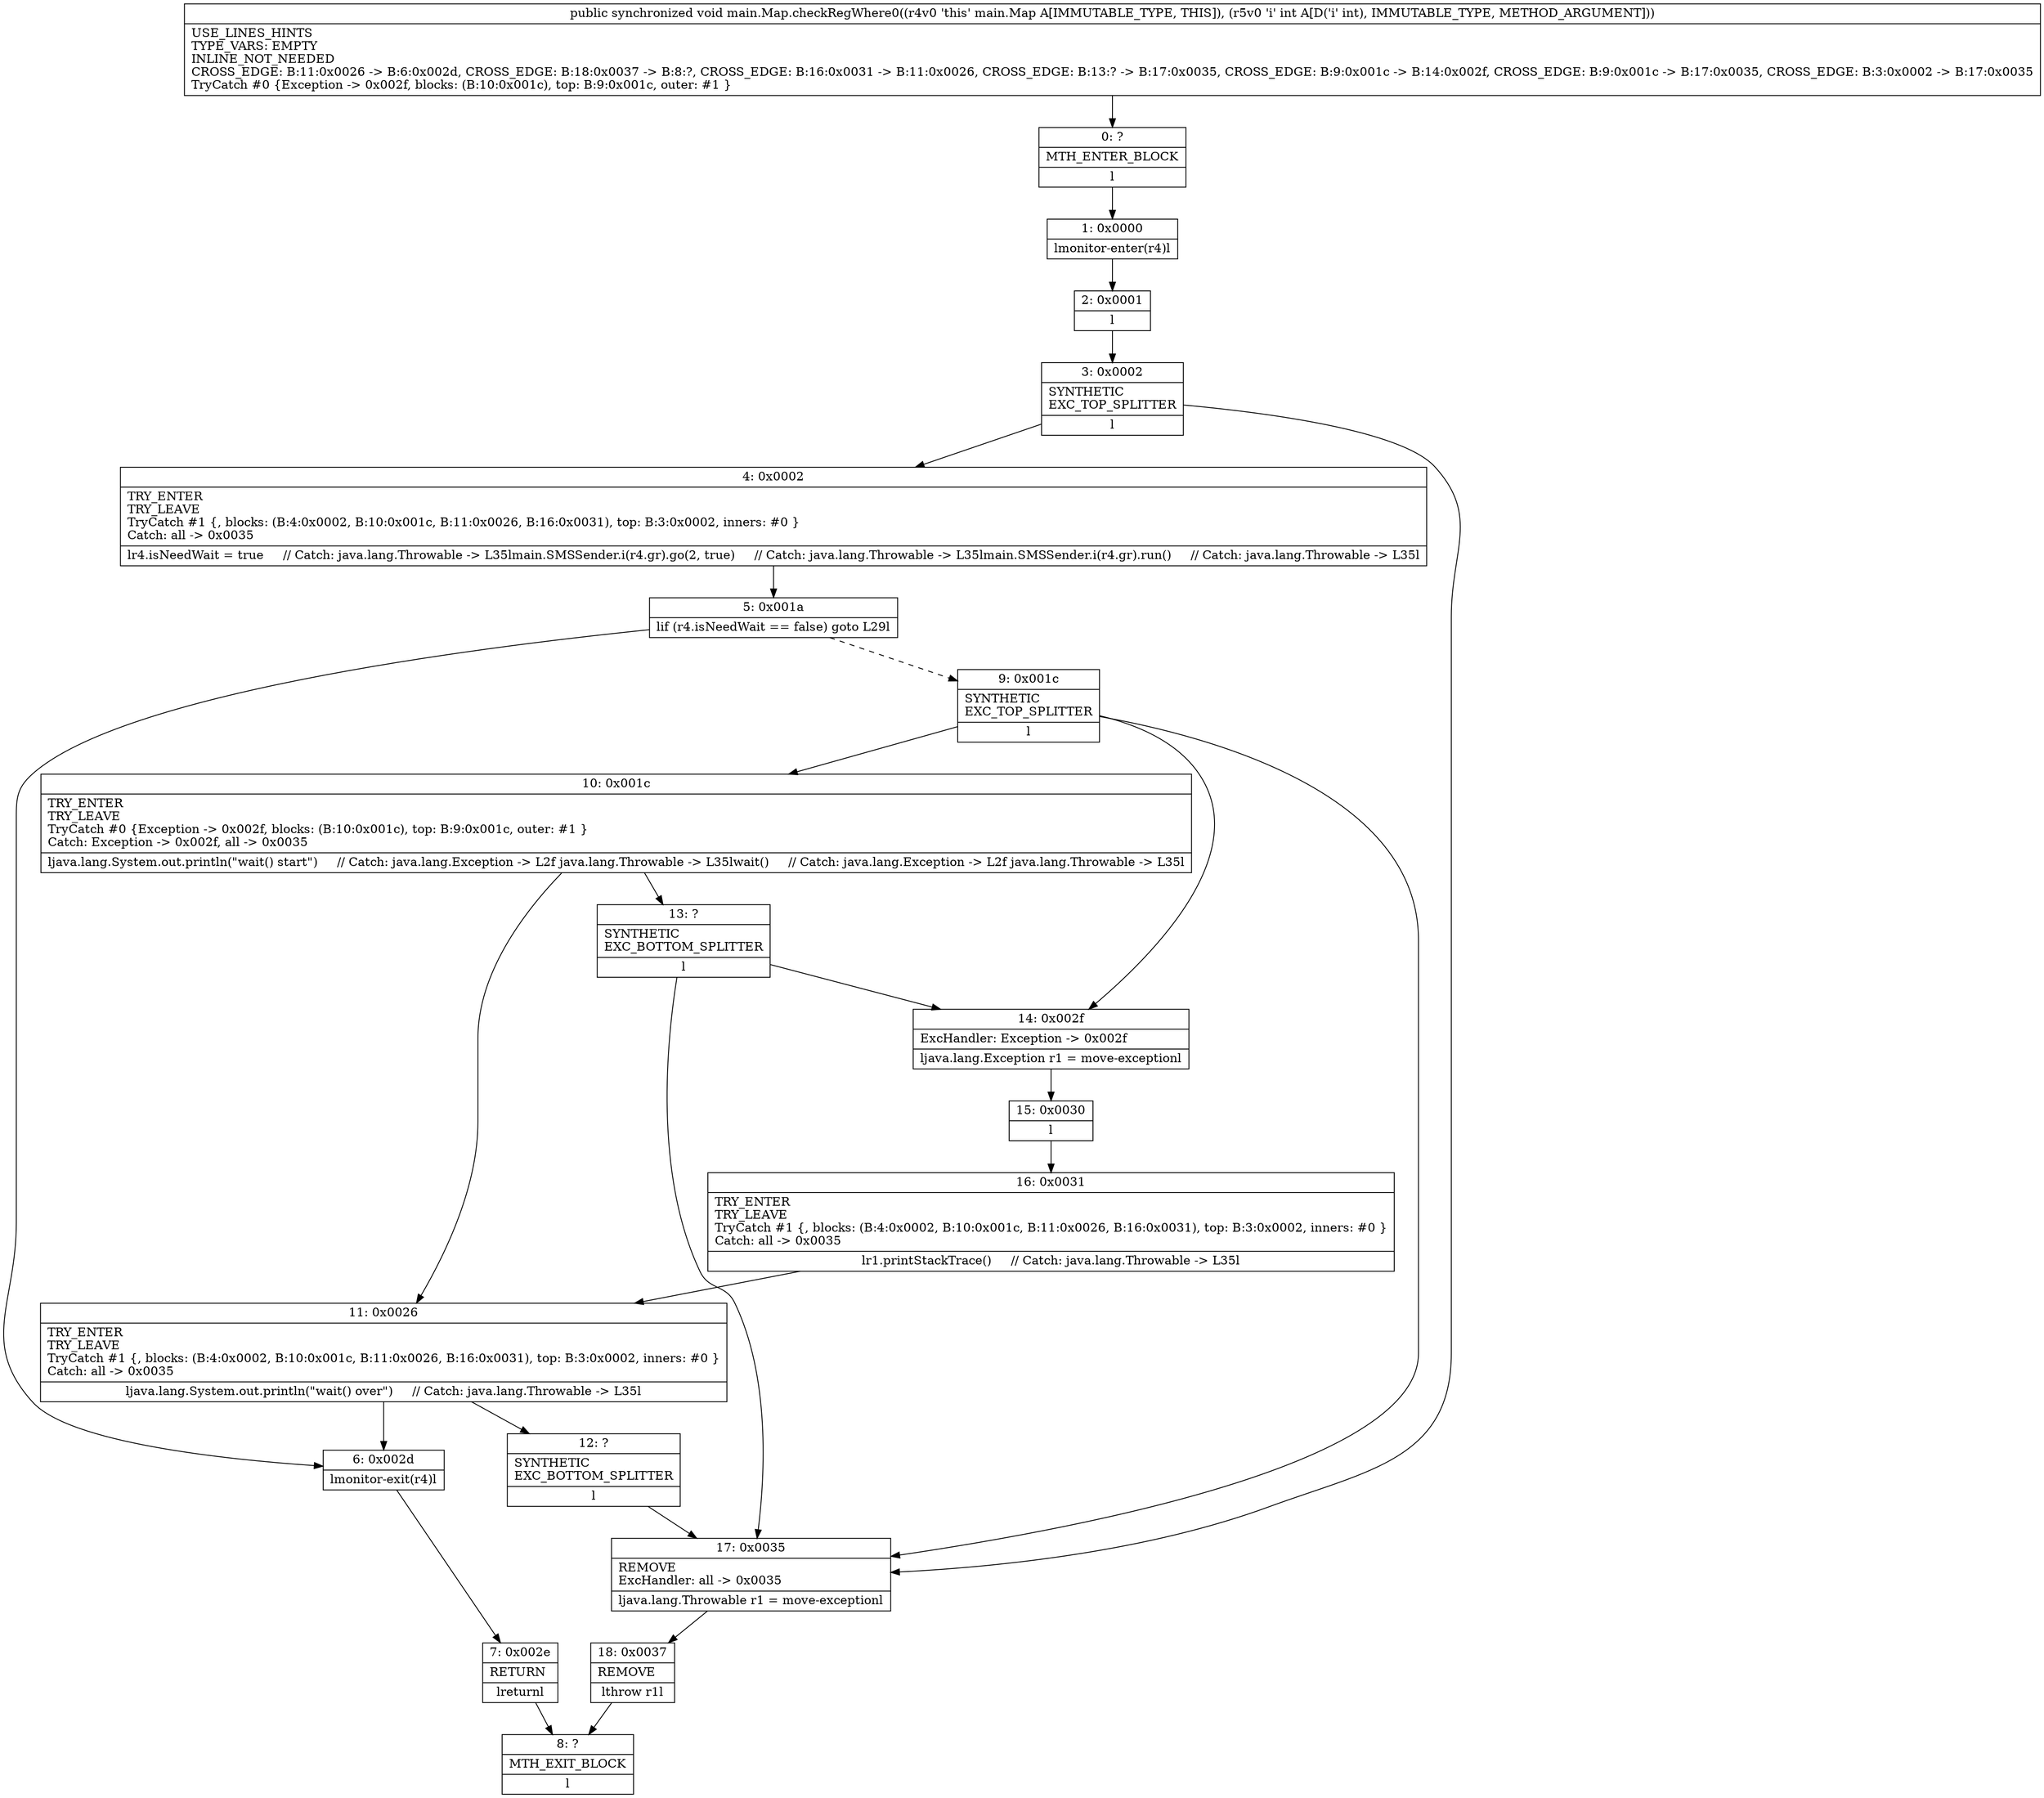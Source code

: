 digraph "CFG formain.Map.checkRegWhere0(I)V" {
Node_0 [shape=record,label="{0\:\ ?|MTH_ENTER_BLOCK\l|l}"];
Node_1 [shape=record,label="{1\:\ 0x0000|lmonitor\-enter(r4)l}"];
Node_2 [shape=record,label="{2\:\ 0x0001|l}"];
Node_3 [shape=record,label="{3\:\ 0x0002|SYNTHETIC\lEXC_TOP_SPLITTER\l|l}"];
Node_4 [shape=record,label="{4\:\ 0x0002|TRY_ENTER\lTRY_LEAVE\lTryCatch #1 \{, blocks: (B:4:0x0002, B:10:0x001c, B:11:0x0026, B:16:0x0031), top: B:3:0x0002, inners: #0 \}\lCatch: all \-\> 0x0035\l|lr4.isNeedWait = true     \/\/ Catch: java.lang.Throwable \-\> L35lmain.SMSSender.i(r4.gr).go(2, true)     \/\/ Catch: java.lang.Throwable \-\> L35lmain.SMSSender.i(r4.gr).run()     \/\/ Catch: java.lang.Throwable \-\> L35l}"];
Node_5 [shape=record,label="{5\:\ 0x001a|lif (r4.isNeedWait == false) goto L29l}"];
Node_6 [shape=record,label="{6\:\ 0x002d|lmonitor\-exit(r4)l}"];
Node_7 [shape=record,label="{7\:\ 0x002e|RETURN\l|lreturnl}"];
Node_8 [shape=record,label="{8\:\ ?|MTH_EXIT_BLOCK\l|l}"];
Node_9 [shape=record,label="{9\:\ 0x001c|SYNTHETIC\lEXC_TOP_SPLITTER\l|l}"];
Node_10 [shape=record,label="{10\:\ 0x001c|TRY_ENTER\lTRY_LEAVE\lTryCatch #0 \{Exception \-\> 0x002f, blocks: (B:10:0x001c), top: B:9:0x001c, outer: #1 \}\lCatch: Exception \-\> 0x002f, all \-\> 0x0035\l|ljava.lang.System.out.println(\"wait() start\")     \/\/ Catch: java.lang.Exception \-\> L2f java.lang.Throwable \-\> L35lwait()     \/\/ Catch: java.lang.Exception \-\> L2f java.lang.Throwable \-\> L35l}"];
Node_11 [shape=record,label="{11\:\ 0x0026|TRY_ENTER\lTRY_LEAVE\lTryCatch #1 \{, blocks: (B:4:0x0002, B:10:0x001c, B:11:0x0026, B:16:0x0031), top: B:3:0x0002, inners: #0 \}\lCatch: all \-\> 0x0035\l|ljava.lang.System.out.println(\"wait() over\")     \/\/ Catch: java.lang.Throwable \-\> L35l}"];
Node_12 [shape=record,label="{12\:\ ?|SYNTHETIC\lEXC_BOTTOM_SPLITTER\l|l}"];
Node_13 [shape=record,label="{13\:\ ?|SYNTHETIC\lEXC_BOTTOM_SPLITTER\l|l}"];
Node_14 [shape=record,label="{14\:\ 0x002f|ExcHandler: Exception \-\> 0x002f\l|ljava.lang.Exception r1 = move\-exceptionl}"];
Node_15 [shape=record,label="{15\:\ 0x0030|l}"];
Node_16 [shape=record,label="{16\:\ 0x0031|TRY_ENTER\lTRY_LEAVE\lTryCatch #1 \{, blocks: (B:4:0x0002, B:10:0x001c, B:11:0x0026, B:16:0x0031), top: B:3:0x0002, inners: #0 \}\lCatch: all \-\> 0x0035\l|lr1.printStackTrace()     \/\/ Catch: java.lang.Throwable \-\> L35l}"];
Node_17 [shape=record,label="{17\:\ 0x0035|REMOVE\lExcHandler: all \-\> 0x0035\l|ljava.lang.Throwable r1 = move\-exceptionl}"];
Node_18 [shape=record,label="{18\:\ 0x0037|REMOVE\l|lthrow r1l}"];
MethodNode[shape=record,label="{public synchronized void main.Map.checkRegWhere0((r4v0 'this' main.Map A[IMMUTABLE_TYPE, THIS]), (r5v0 'i' int A[D('i' int), IMMUTABLE_TYPE, METHOD_ARGUMENT]))  | USE_LINES_HINTS\lTYPE_VARS: EMPTY\lINLINE_NOT_NEEDED\lCROSS_EDGE: B:11:0x0026 \-\> B:6:0x002d, CROSS_EDGE: B:18:0x0037 \-\> B:8:?, CROSS_EDGE: B:16:0x0031 \-\> B:11:0x0026, CROSS_EDGE: B:13:? \-\> B:17:0x0035, CROSS_EDGE: B:9:0x001c \-\> B:14:0x002f, CROSS_EDGE: B:9:0x001c \-\> B:17:0x0035, CROSS_EDGE: B:3:0x0002 \-\> B:17:0x0035\lTryCatch #0 \{Exception \-\> 0x002f, blocks: (B:10:0x001c), top: B:9:0x001c, outer: #1 \}\l}"];
MethodNode -> Node_0;
Node_0 -> Node_1;
Node_1 -> Node_2;
Node_2 -> Node_3;
Node_3 -> Node_4;
Node_3 -> Node_17;
Node_4 -> Node_5;
Node_5 -> Node_6;
Node_5 -> Node_9[style=dashed];
Node_6 -> Node_7;
Node_7 -> Node_8;
Node_9 -> Node_10;
Node_9 -> Node_14;
Node_9 -> Node_17;
Node_10 -> Node_11;
Node_10 -> Node_13;
Node_11 -> Node_6;
Node_11 -> Node_12;
Node_12 -> Node_17;
Node_13 -> Node_14;
Node_13 -> Node_17;
Node_14 -> Node_15;
Node_15 -> Node_16;
Node_16 -> Node_11;
Node_17 -> Node_18;
Node_18 -> Node_8;
}

